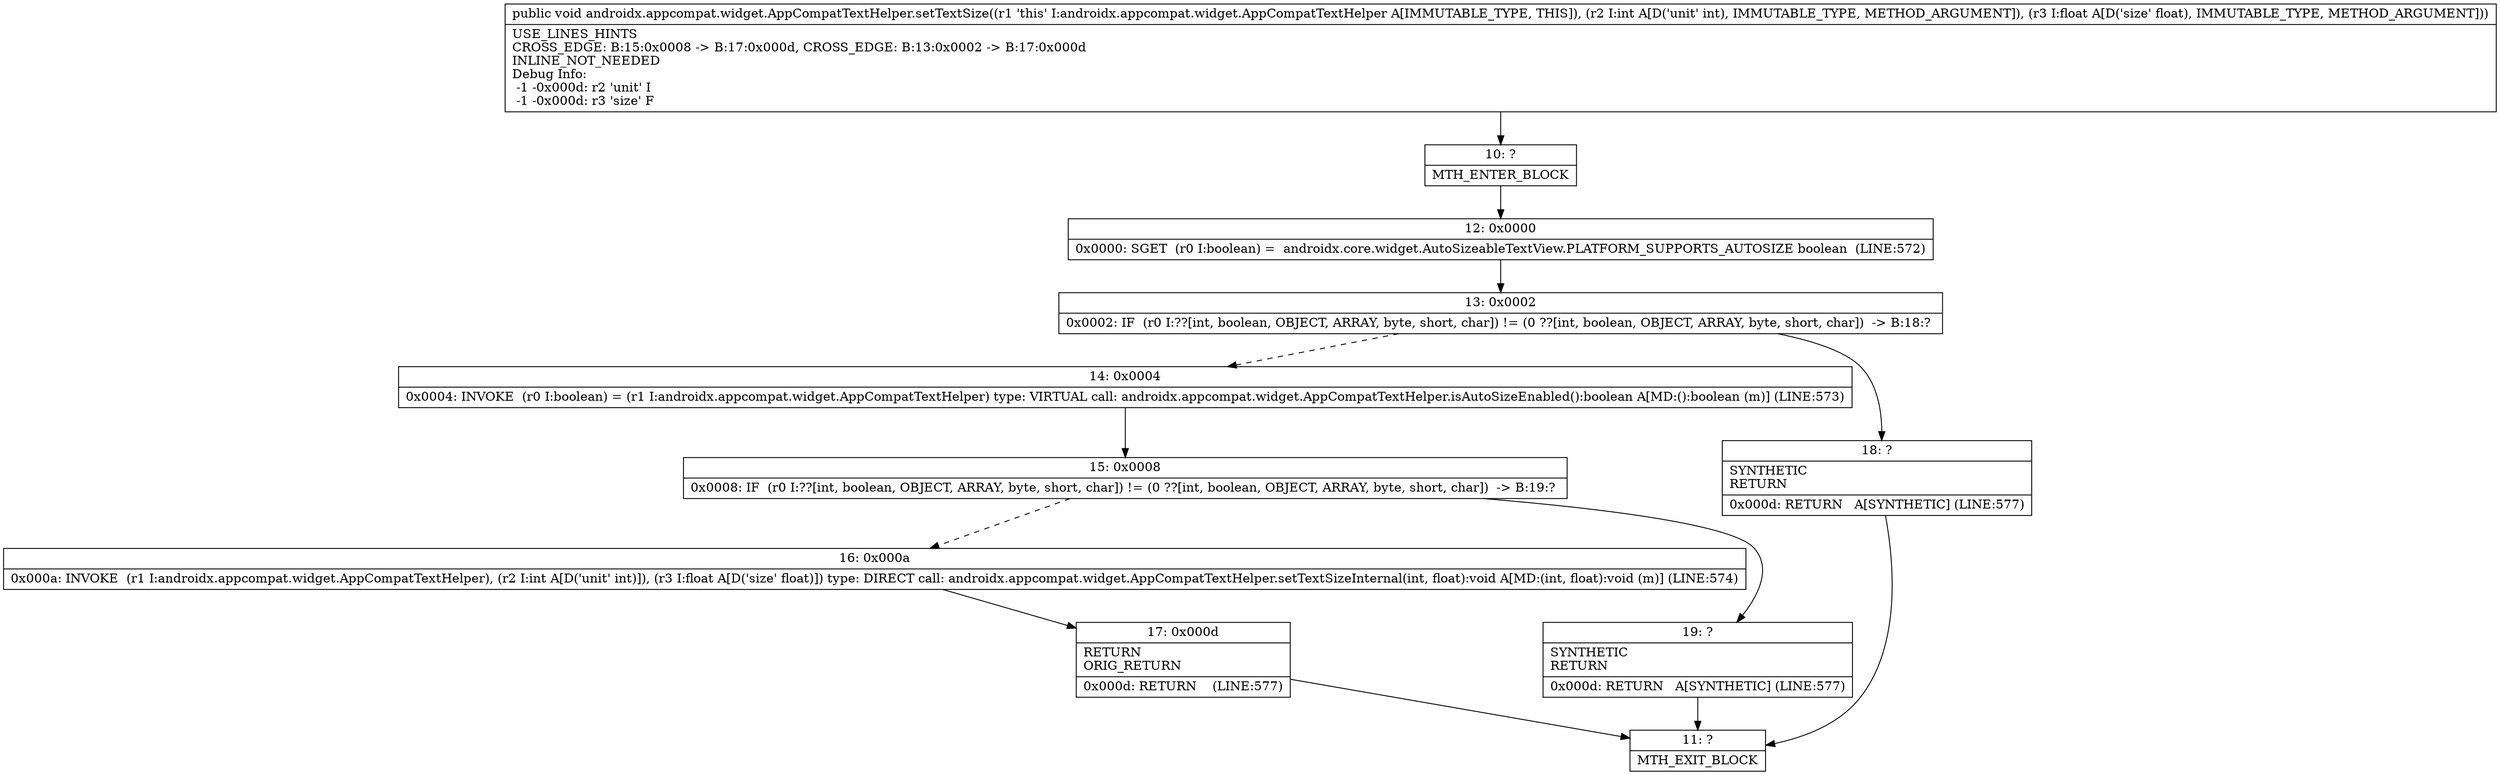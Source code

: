 digraph "CFG forandroidx.appcompat.widget.AppCompatTextHelper.setTextSize(IF)V" {
Node_10 [shape=record,label="{10\:\ ?|MTH_ENTER_BLOCK\l}"];
Node_12 [shape=record,label="{12\:\ 0x0000|0x0000: SGET  (r0 I:boolean) =  androidx.core.widget.AutoSizeableTextView.PLATFORM_SUPPORTS_AUTOSIZE boolean  (LINE:572)\l}"];
Node_13 [shape=record,label="{13\:\ 0x0002|0x0002: IF  (r0 I:??[int, boolean, OBJECT, ARRAY, byte, short, char]) != (0 ??[int, boolean, OBJECT, ARRAY, byte, short, char])  \-\> B:18:? \l}"];
Node_14 [shape=record,label="{14\:\ 0x0004|0x0004: INVOKE  (r0 I:boolean) = (r1 I:androidx.appcompat.widget.AppCompatTextHelper) type: VIRTUAL call: androidx.appcompat.widget.AppCompatTextHelper.isAutoSizeEnabled():boolean A[MD:():boolean (m)] (LINE:573)\l}"];
Node_15 [shape=record,label="{15\:\ 0x0008|0x0008: IF  (r0 I:??[int, boolean, OBJECT, ARRAY, byte, short, char]) != (0 ??[int, boolean, OBJECT, ARRAY, byte, short, char])  \-\> B:19:? \l}"];
Node_16 [shape=record,label="{16\:\ 0x000a|0x000a: INVOKE  (r1 I:androidx.appcompat.widget.AppCompatTextHelper), (r2 I:int A[D('unit' int)]), (r3 I:float A[D('size' float)]) type: DIRECT call: androidx.appcompat.widget.AppCompatTextHelper.setTextSizeInternal(int, float):void A[MD:(int, float):void (m)] (LINE:574)\l}"];
Node_17 [shape=record,label="{17\:\ 0x000d|RETURN\lORIG_RETURN\l|0x000d: RETURN    (LINE:577)\l}"];
Node_11 [shape=record,label="{11\:\ ?|MTH_EXIT_BLOCK\l}"];
Node_19 [shape=record,label="{19\:\ ?|SYNTHETIC\lRETURN\l|0x000d: RETURN   A[SYNTHETIC] (LINE:577)\l}"];
Node_18 [shape=record,label="{18\:\ ?|SYNTHETIC\lRETURN\l|0x000d: RETURN   A[SYNTHETIC] (LINE:577)\l}"];
MethodNode[shape=record,label="{public void androidx.appcompat.widget.AppCompatTextHelper.setTextSize((r1 'this' I:androidx.appcompat.widget.AppCompatTextHelper A[IMMUTABLE_TYPE, THIS]), (r2 I:int A[D('unit' int), IMMUTABLE_TYPE, METHOD_ARGUMENT]), (r3 I:float A[D('size' float), IMMUTABLE_TYPE, METHOD_ARGUMENT]))  | USE_LINES_HINTS\lCROSS_EDGE: B:15:0x0008 \-\> B:17:0x000d, CROSS_EDGE: B:13:0x0002 \-\> B:17:0x000d\lINLINE_NOT_NEEDED\lDebug Info:\l  \-1 \-0x000d: r2 'unit' I\l  \-1 \-0x000d: r3 'size' F\l}"];
MethodNode -> Node_10;Node_10 -> Node_12;
Node_12 -> Node_13;
Node_13 -> Node_14[style=dashed];
Node_13 -> Node_18;
Node_14 -> Node_15;
Node_15 -> Node_16[style=dashed];
Node_15 -> Node_19;
Node_16 -> Node_17;
Node_17 -> Node_11;
Node_19 -> Node_11;
Node_18 -> Node_11;
}

